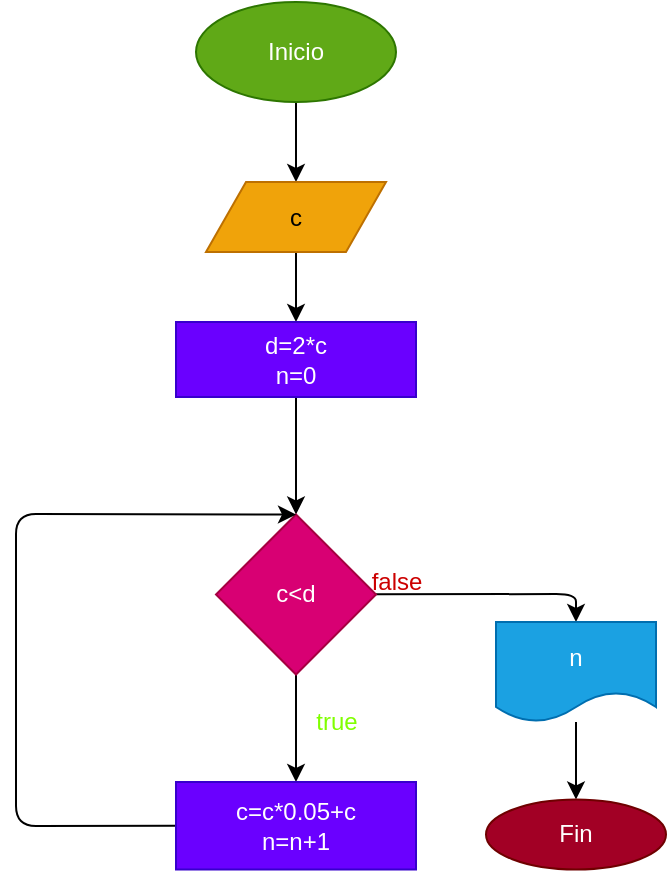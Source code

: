 <mxfile>
    <diagram id="edM4VgVM-8SjD7r9n2Xu" name="Página-1">
        <mxGraphModel dx="650" dy="409" grid="1" gridSize="10" guides="1" tooltips="1" connect="1" arrows="1" fold="1" page="1" pageScale="1" pageWidth="827" pageHeight="1169" math="0" shadow="0">
            <root>
                <mxCell id="0"/>
                <mxCell id="1" parent="0"/>
                <mxCell id="6" value="" style="edgeStyle=none;html=1;" edge="1" parent="1" source="2" target="5">
                    <mxGeometry relative="1" as="geometry"/>
                </mxCell>
                <mxCell id="2" value="Inicio" style="ellipse;whiteSpace=wrap;html=1;fillColor=#60a917;fontColor=#ffffff;strokeColor=#2D7600;" vertex="1" parent="1">
                    <mxGeometry x="330" y="20" width="100" height="50" as="geometry"/>
                </mxCell>
                <mxCell id="8" value="" style="edgeStyle=none;html=1;" edge="1" parent="1" source="5" target="7">
                    <mxGeometry relative="1" as="geometry"/>
                </mxCell>
                <mxCell id="5" value="c" style="shape=parallelogram;perimeter=parallelogramPerimeter;whiteSpace=wrap;html=1;fixedSize=1;fillColor=#f0a30a;strokeColor=#BD7000;fontColor=#000000;" vertex="1" parent="1">
                    <mxGeometry x="335" y="110" width="90" height="35" as="geometry"/>
                </mxCell>
                <mxCell id="10" value="" style="edgeStyle=none;html=1;" edge="1" parent="1" source="7" target="9">
                    <mxGeometry relative="1" as="geometry"/>
                </mxCell>
                <mxCell id="7" value="d=2*c&lt;br&gt;n=0" style="whiteSpace=wrap;html=1;fillColor=#6a00ff;strokeColor=#3700CC;fontColor=#ffffff;" vertex="1" parent="1">
                    <mxGeometry x="320" y="180" width="120" height="37.5" as="geometry"/>
                </mxCell>
                <mxCell id="12" value="" style="edgeStyle=none;html=1;" edge="1" parent="1" source="9" target="11">
                    <mxGeometry relative="1" as="geometry"/>
                </mxCell>
                <mxCell id="15" style="edgeStyle=none;html=1;" edge="1" parent="1" source="9" target="14">
                    <mxGeometry relative="1" as="geometry">
                        <Array as="points">
                            <mxPoint x="520" y="316"/>
                        </Array>
                    </mxGeometry>
                </mxCell>
                <mxCell id="9" value="c&amp;lt;d" style="rhombus;whiteSpace=wrap;html=1;fillColor=#d80073;strokeColor=#A50040;fontColor=#ffffff;" vertex="1" parent="1">
                    <mxGeometry x="340" y="276.25" width="80" height="80" as="geometry"/>
                </mxCell>
                <mxCell id="13" style="edgeStyle=none;html=1;entryX=0.5;entryY=0;entryDx=0;entryDy=0;" edge="1" parent="1" source="11" target="9">
                    <mxGeometry relative="1" as="geometry">
                        <Array as="points">
                            <mxPoint x="240" y="432"/>
                            <mxPoint x="240" y="276"/>
                        </Array>
                    </mxGeometry>
                </mxCell>
                <mxCell id="11" value="c=c*0.05+c&lt;br&gt;n=n+1" style="whiteSpace=wrap;html=1;fillColor=#6a00ff;strokeColor=#3700CC;fontColor=#ffffff;" vertex="1" parent="1">
                    <mxGeometry x="320" y="410" width="120" height="43.75" as="geometry"/>
                </mxCell>
                <mxCell id="17" value="" style="edgeStyle=none;html=1;" edge="1" parent="1" source="14" target="16">
                    <mxGeometry relative="1" as="geometry"/>
                </mxCell>
                <mxCell id="14" value="n" style="shape=document;whiteSpace=wrap;html=1;boundedLbl=1;fillColor=#1ba1e2;fontColor=#ffffff;strokeColor=#006EAF;" vertex="1" parent="1">
                    <mxGeometry x="480" y="330" width="80" height="50" as="geometry"/>
                </mxCell>
                <mxCell id="16" value="Fin" style="ellipse;whiteSpace=wrap;html=1;fillColor=#a20025;strokeColor=#6F0000;fontColor=#ffffff;" vertex="1" parent="1">
                    <mxGeometry x="475" y="418.75" width="90" height="35" as="geometry"/>
                </mxCell>
                <mxCell id="18" value="false" style="text;html=1;align=center;verticalAlign=middle;resizable=0;points=[];autosize=1;strokeColor=none;fillColor=none;fontColor=#CC0000;" vertex="1" parent="1">
                    <mxGeometry x="410" y="300" width="40" height="20" as="geometry"/>
                </mxCell>
                <mxCell id="19" value="true" style="text;html=1;align=center;verticalAlign=middle;resizable=0;points=[];autosize=1;strokeColor=none;fillColor=none;fontColor=#80FF00;" vertex="1" parent="1">
                    <mxGeometry x="380" y="370" width="40" height="20" as="geometry"/>
                </mxCell>
            </root>
        </mxGraphModel>
    </diagram>
</mxfile>